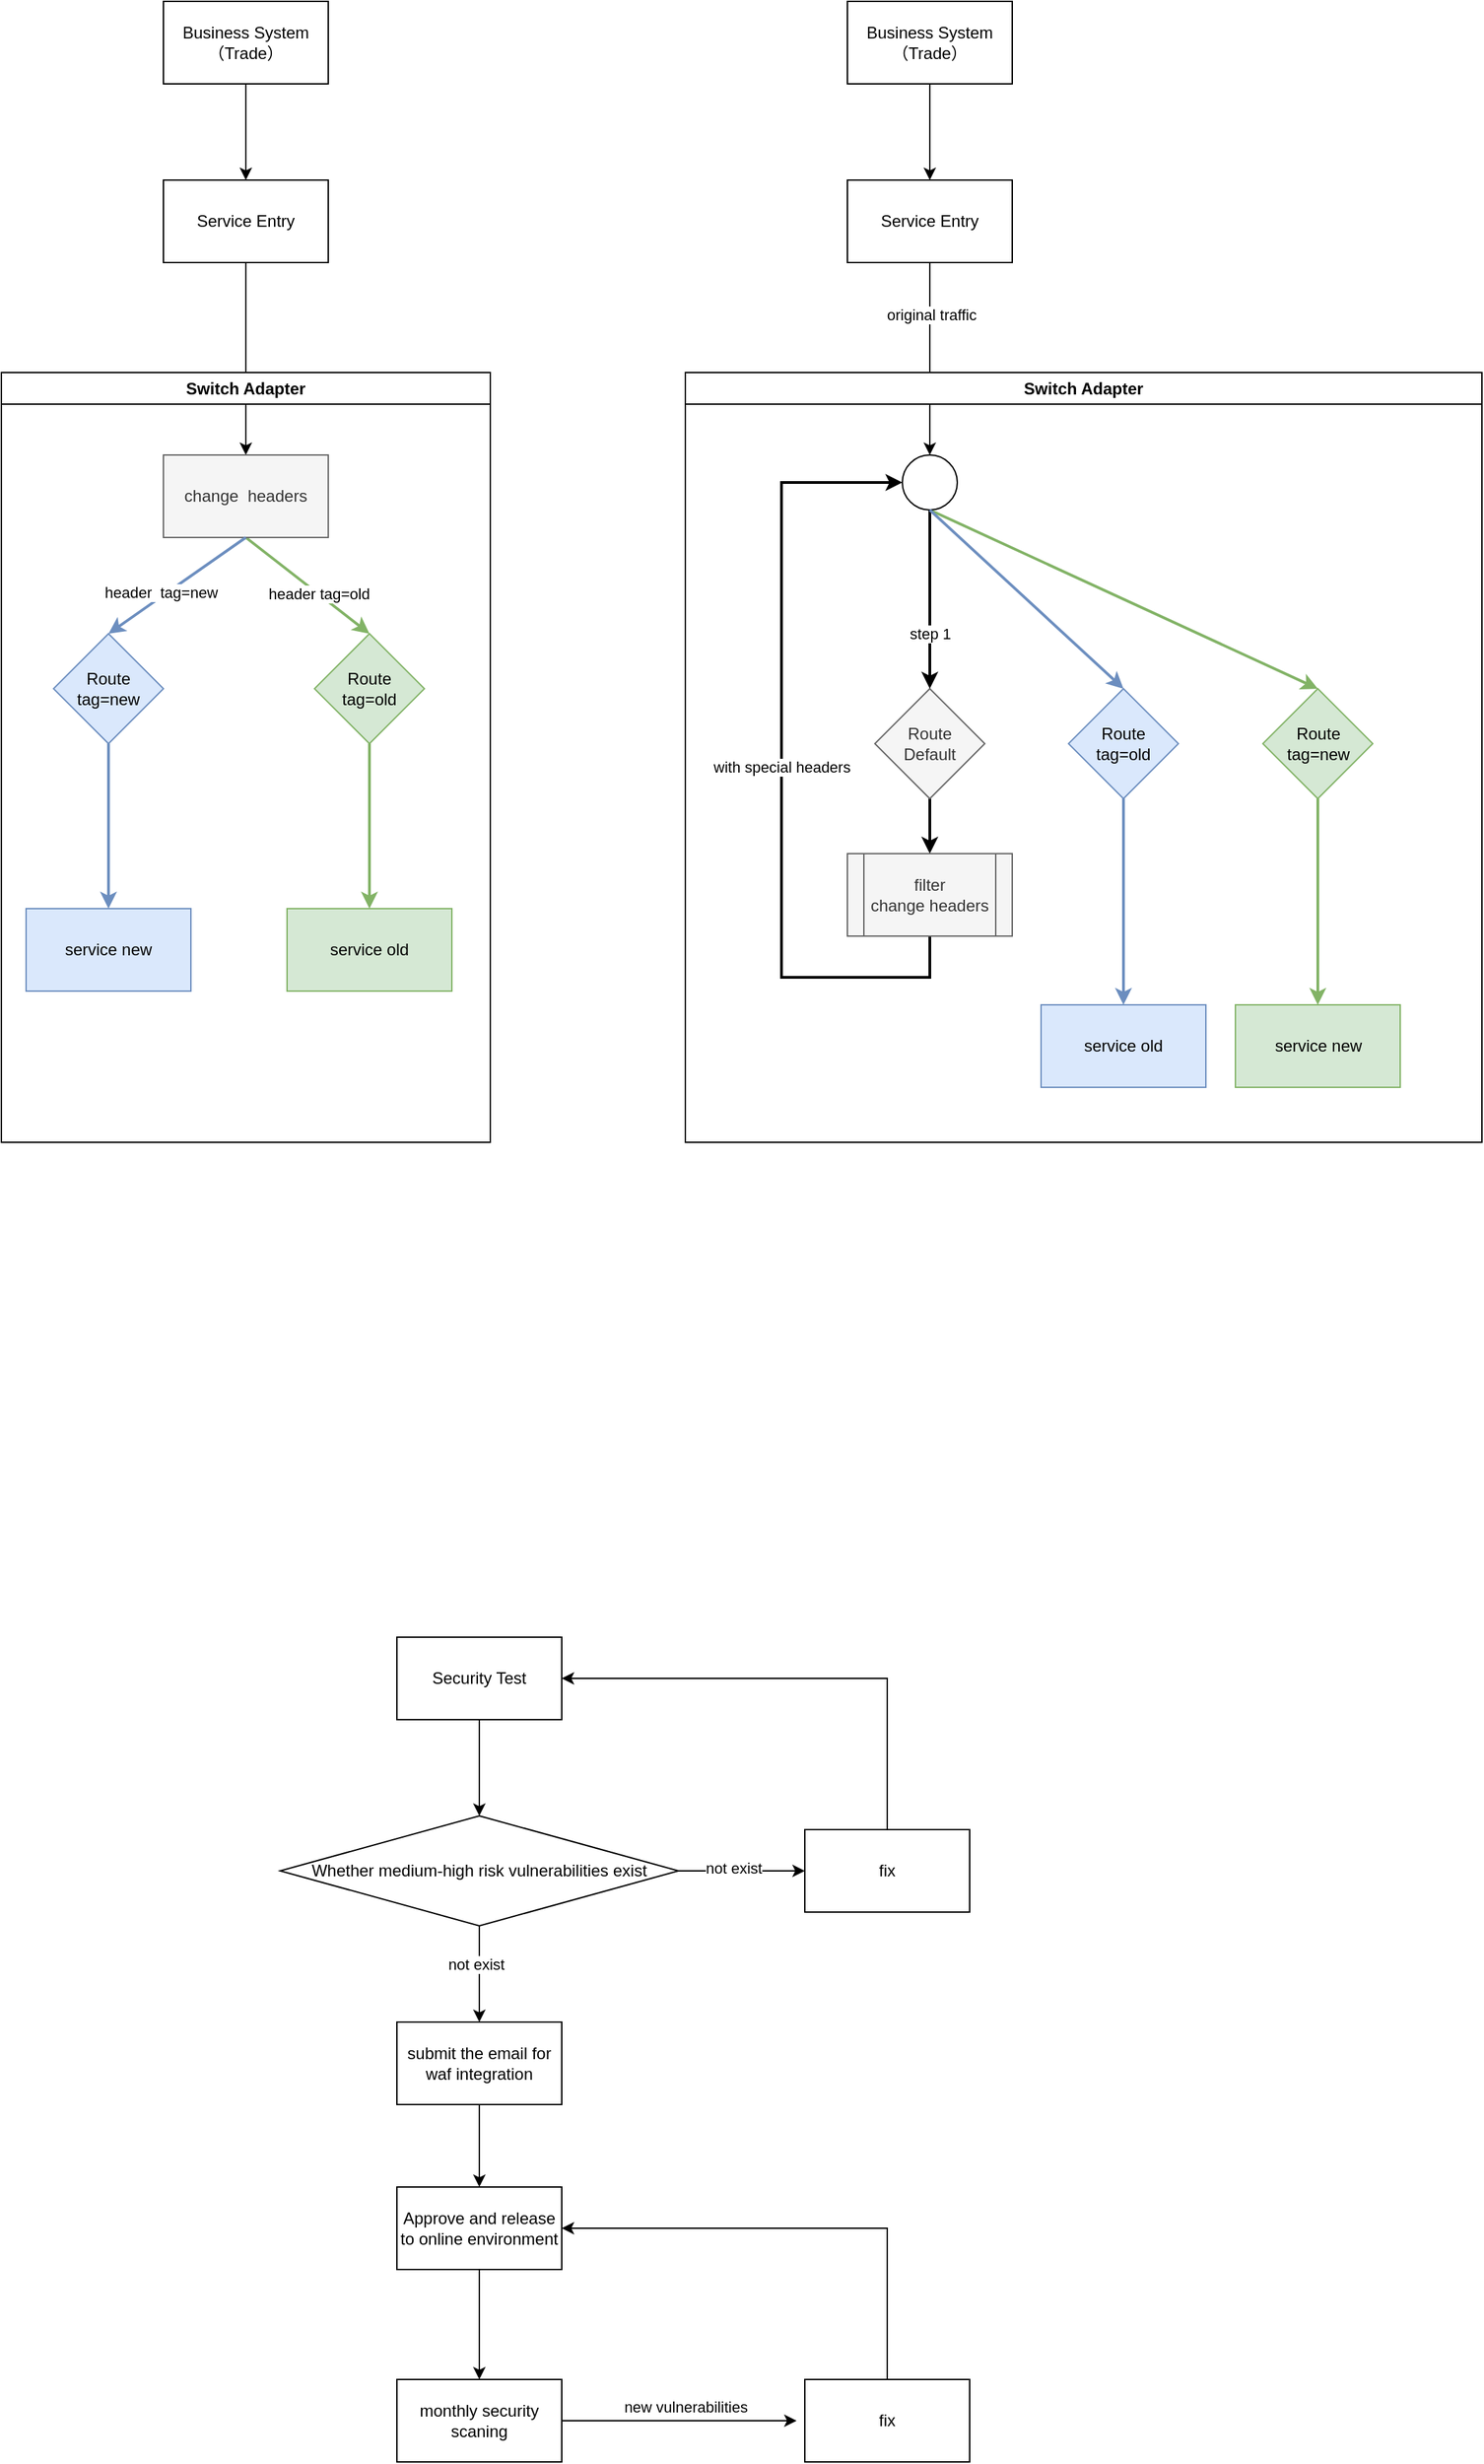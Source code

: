<mxfile version="22.1.15" type="github">
  <diagram name="Page-1" id="VZDh278Wt5UdKUrzcfES">
    <mxGraphModel dx="1434" dy="1955" grid="1" gridSize="10" guides="1" tooltips="1" connect="1" arrows="1" fold="1" page="1" pageScale="1" pageWidth="827" pageHeight="1169" math="0" shadow="0">
      <root>
        <mxCell id="0" />
        <mxCell id="1" parent="0" />
        <mxCell id="DQOvFMF24zLV-i_NTMZE-4" style="edgeStyle=orthogonalEdgeStyle;rounded=0;orthogonalLoop=1;jettySize=auto;html=1;entryX=0.5;entryY=0;entryDx=0;entryDy=0;" parent="1" source="DQOvFMF24zLV-i_NTMZE-1" target="DQOvFMF24zLV-i_NTMZE-3" edge="1">
          <mxGeometry relative="1" as="geometry" />
        </mxCell>
        <mxCell id="DQOvFMF24zLV-i_NTMZE-1" value="Service Entry" style="rounded=0;whiteSpace=wrap;html=1;" parent="1" vertex="1">
          <mxGeometry x="360" y="60" width="120" height="60" as="geometry" />
        </mxCell>
        <mxCell id="DQOvFMF24zLV-i_NTMZE-2" value="Switch Adapter" style="swimlane;whiteSpace=wrap;html=1;" parent="1" vertex="1">
          <mxGeometry x="242" y="200" width="356" height="560" as="geometry" />
        </mxCell>
        <mxCell id="DQOvFMF24zLV-i_NTMZE-16" style="rounded=0;orthogonalLoop=1;jettySize=auto;html=1;entryX=0.5;entryY=0;entryDx=0;entryDy=0;exitX=0.5;exitY=1;exitDx=0;exitDy=0;fillColor=#d5e8d4;strokeColor=#82b366;strokeWidth=2;" parent="DQOvFMF24zLV-i_NTMZE-2" source="DQOvFMF24zLV-i_NTMZE-3" target="DQOvFMF24zLV-i_NTMZE-9" edge="1">
          <mxGeometry relative="1" as="geometry" />
        </mxCell>
        <mxCell id="epuK4Y_RtC_b2_PGxaGJ-13" value="header tag=old" style="edgeLabel;html=1;align=center;verticalAlign=middle;resizable=0;points=[];" parent="DQOvFMF24zLV-i_NTMZE-16" vertex="1" connectable="0">
          <mxGeometry x="0.177" relative="1" as="geometry">
            <mxPoint as="offset" />
          </mxGeometry>
        </mxCell>
        <mxCell id="DQOvFMF24zLV-i_NTMZE-3" value="change&amp;nbsp; headers" style="rounded=0;whiteSpace=wrap;html=1;fillColor=#f5f5f5;strokeColor=#666666;fontColor=#333333;" parent="DQOvFMF24zLV-i_NTMZE-2" vertex="1">
          <mxGeometry x="118" y="60" width="120" height="60" as="geometry" />
        </mxCell>
        <mxCell id="DQOvFMF24zLV-i_NTMZE-13" style="edgeStyle=orthogonalEdgeStyle;rounded=0;orthogonalLoop=1;jettySize=auto;html=1;entryX=0.5;entryY=0;entryDx=0;entryDy=0;fillColor=#dae8fc;strokeColor=#6c8ebf;strokeWidth=2;" parent="DQOvFMF24zLV-i_NTMZE-2" source="DQOvFMF24zLV-i_NTMZE-5" target="DQOvFMF24zLV-i_NTMZE-11" edge="1">
          <mxGeometry relative="1" as="geometry" />
        </mxCell>
        <mxCell id="DQOvFMF24zLV-i_NTMZE-5" value="Route&lt;br&gt;tag=new" style="rhombus;whiteSpace=wrap;html=1;fillColor=#dae8fc;strokeColor=#6c8ebf;" parent="DQOvFMF24zLV-i_NTMZE-2" vertex="1">
          <mxGeometry x="38" y="190" width="80" height="80" as="geometry" />
        </mxCell>
        <mxCell id="DQOvFMF24zLV-i_NTMZE-6" style="rounded=0;orthogonalLoop=1;jettySize=auto;html=1;entryX=0.5;entryY=0;entryDx=0;entryDy=0;exitX=0.5;exitY=1;exitDx=0;exitDy=0;fillColor=#dae8fc;strokeColor=#6c8ebf;strokeWidth=2;" parent="DQOvFMF24zLV-i_NTMZE-2" source="DQOvFMF24zLV-i_NTMZE-3" target="DQOvFMF24zLV-i_NTMZE-5" edge="1">
          <mxGeometry relative="1" as="geometry" />
        </mxCell>
        <mxCell id="epuK4Y_RtC_b2_PGxaGJ-12" value="header&amp;nbsp; tag=new" style="edgeLabel;html=1;align=center;verticalAlign=middle;resizable=0;points=[];" parent="DQOvFMF24zLV-i_NTMZE-6" vertex="1" connectable="0">
          <mxGeometry x="0.211" y="-3" relative="1" as="geometry">
            <mxPoint as="offset" />
          </mxGeometry>
        </mxCell>
        <mxCell id="DQOvFMF24zLV-i_NTMZE-14" value="" style="edgeStyle=orthogonalEdgeStyle;rounded=0;orthogonalLoop=1;jettySize=auto;html=1;entryX=0.5;entryY=0;entryDx=0;entryDy=0;exitX=0.5;exitY=1;exitDx=0;exitDy=0;fillColor=#d5e8d4;strokeColor=#82b366;strokeWidth=2;" parent="DQOvFMF24zLV-i_NTMZE-2" source="DQOvFMF24zLV-i_NTMZE-9" target="DQOvFMF24zLV-i_NTMZE-12" edge="1">
          <mxGeometry relative="1" as="geometry" />
        </mxCell>
        <mxCell id="DQOvFMF24zLV-i_NTMZE-9" value="Route&lt;br&gt;tag=old" style="rhombus;whiteSpace=wrap;html=1;fillColor=#d5e8d4;strokeColor=#82b366;" parent="DQOvFMF24zLV-i_NTMZE-2" vertex="1">
          <mxGeometry x="228" y="190" width="80" height="80" as="geometry" />
        </mxCell>
        <mxCell id="DQOvFMF24zLV-i_NTMZE-11" value="service new" style="rounded=0;whiteSpace=wrap;html=1;fillColor=#dae8fc;strokeColor=#6c8ebf;" parent="DQOvFMF24zLV-i_NTMZE-2" vertex="1">
          <mxGeometry x="18" y="390" width="120" height="60" as="geometry" />
        </mxCell>
        <mxCell id="DQOvFMF24zLV-i_NTMZE-12" value="service old" style="rounded=0;whiteSpace=wrap;html=1;fillColor=#d5e8d4;strokeColor=#82b366;" parent="DQOvFMF24zLV-i_NTMZE-2" vertex="1">
          <mxGeometry x="208" y="390" width="120" height="60" as="geometry" />
        </mxCell>
        <mxCell id="DQOvFMF24zLV-i_NTMZE-17" style="edgeStyle=orthogonalEdgeStyle;rounded=0;orthogonalLoop=1;jettySize=auto;html=1;entryX=0.5;entryY=0;entryDx=0;entryDy=0;" parent="1" source="DQOvFMF24zLV-i_NTMZE-18" edge="1">
          <mxGeometry relative="1" as="geometry">
            <mxPoint x="918" y="260" as="targetPoint" />
          </mxGeometry>
        </mxCell>
        <mxCell id="DQOvFMF24zLV-i_NTMZE-30" value="original traffic" style="edgeLabel;html=1;align=center;verticalAlign=middle;resizable=0;points=[];" parent="DQOvFMF24zLV-i_NTMZE-17" vertex="1" connectable="0">
          <mxGeometry x="-0.459" y="1" relative="1" as="geometry">
            <mxPoint as="offset" />
          </mxGeometry>
        </mxCell>
        <mxCell id="DQOvFMF24zLV-i_NTMZE-18" value="Service Entry" style="rounded=0;whiteSpace=wrap;html=1;" parent="1" vertex="1">
          <mxGeometry x="858" y="60" width="120" height="60" as="geometry" />
        </mxCell>
        <mxCell id="DQOvFMF24zLV-i_NTMZE-19" value="Switch Adapter" style="swimlane;whiteSpace=wrap;html=1;" parent="1" vertex="1">
          <mxGeometry x="740" y="200" width="580" height="560" as="geometry" />
        </mxCell>
        <mxCell id="DQOvFMF24zLV-i_NTMZE-32" style="edgeStyle=orthogonalEdgeStyle;rounded=0;orthogonalLoop=1;jettySize=auto;html=1;entryX=0.5;entryY=0;entryDx=0;entryDy=0;strokeWidth=2;" parent="DQOvFMF24zLV-i_NTMZE-19" source="DQOvFMF24zLV-i_NTMZE-27" target="DQOvFMF24zLV-i_NTMZE-31" edge="1">
          <mxGeometry relative="1" as="geometry">
            <mxPoint x="177" y="340" as="targetPoint" />
          </mxGeometry>
        </mxCell>
        <mxCell id="DQOvFMF24zLV-i_NTMZE-27" value="Route&lt;br&gt;Default" style="rhombus;whiteSpace=wrap;html=1;fillColor=#f5f5f5;fontColor=#333333;strokeColor=#666666;" parent="DQOvFMF24zLV-i_NTMZE-19" vertex="1">
          <mxGeometry x="138" y="230" width="80" height="80" as="geometry" />
        </mxCell>
        <mxCell id="DQOvFMF24zLV-i_NTMZE-40" style="edgeStyle=orthogonalEdgeStyle;rounded=0;orthogonalLoop=1;jettySize=auto;html=1;entryX=0;entryY=0.5;entryDx=0;entryDy=0;exitX=0.5;exitY=1;exitDx=0;exitDy=0;strokeWidth=2;" parent="DQOvFMF24zLV-i_NTMZE-19" source="DQOvFMF24zLV-i_NTMZE-31" target="DQOvFMF24zLV-i_NTMZE-36" edge="1">
          <mxGeometry relative="1" as="geometry">
            <Array as="points">
              <mxPoint x="178" y="440" />
              <mxPoint x="70" y="440" />
              <mxPoint x="70" y="80" />
            </Array>
          </mxGeometry>
        </mxCell>
        <mxCell id="epuK4Y_RtC_b2_PGxaGJ-1" value="with special headers" style="edgeLabel;html=1;align=center;verticalAlign=middle;resizable=0;points=[];" parent="DQOvFMF24zLV-i_NTMZE-40" vertex="1" connectable="0">
          <mxGeometry x="-0.087" y="-2" relative="1" as="geometry">
            <mxPoint x="-2" y="-24" as="offset" />
          </mxGeometry>
        </mxCell>
        <mxCell id="DQOvFMF24zLV-i_NTMZE-31" value="filter&lt;br&gt;change headers" style="shape=process;whiteSpace=wrap;html=1;backgroundOutline=1;fillColor=#f5f5f5;fontColor=#333333;strokeColor=#666666;" parent="DQOvFMF24zLV-i_NTMZE-19" vertex="1">
          <mxGeometry x="118" y="350" width="120" height="60" as="geometry" />
        </mxCell>
        <mxCell id="epuK4Y_RtC_b2_PGxaGJ-5" style="edgeStyle=orthogonalEdgeStyle;rounded=0;orthogonalLoop=1;jettySize=auto;html=1;entryX=0.5;entryY=0;entryDx=0;entryDy=0;fillColor=#dae8fc;strokeColor=#6c8ebf;strokeWidth=2;" parent="DQOvFMF24zLV-i_NTMZE-19" source="DQOvFMF24zLV-i_NTMZE-34" target="epuK4Y_RtC_b2_PGxaGJ-4" edge="1">
          <mxGeometry relative="1" as="geometry" />
        </mxCell>
        <mxCell id="DQOvFMF24zLV-i_NTMZE-34" value="Route&lt;br&gt;tag=old" style="rhombus;whiteSpace=wrap;html=1;fillColor=#dae8fc;strokeColor=#6c8ebf;" parent="DQOvFMF24zLV-i_NTMZE-19" vertex="1">
          <mxGeometry x="279" y="230" width="80" height="80" as="geometry" />
        </mxCell>
        <mxCell id="epuK4Y_RtC_b2_PGxaGJ-3" style="edgeStyle=orthogonalEdgeStyle;rounded=0;orthogonalLoop=1;jettySize=auto;html=1;entryX=0.5;entryY=0;entryDx=0;entryDy=0;fillColor=#d5e8d4;strokeColor=#82b366;strokeWidth=2;" parent="DQOvFMF24zLV-i_NTMZE-19" source="DQOvFMF24zLV-i_NTMZE-35" target="epuK4Y_RtC_b2_PGxaGJ-2" edge="1">
          <mxGeometry relative="1" as="geometry" />
        </mxCell>
        <mxCell id="DQOvFMF24zLV-i_NTMZE-35" value="Route&lt;br&gt;tag=new" style="rhombus;whiteSpace=wrap;html=1;fillColor=#d5e8d4;strokeColor=#82b366;" parent="DQOvFMF24zLV-i_NTMZE-19" vertex="1">
          <mxGeometry x="420.5" y="230" width="80" height="80" as="geometry" />
        </mxCell>
        <mxCell id="DQOvFMF24zLV-i_NTMZE-37" value="step 1" style="edgeStyle=orthogonalEdgeStyle;rounded=0;orthogonalLoop=1;jettySize=auto;html=1;entryX=0.5;entryY=0;entryDx=0;entryDy=0;strokeWidth=2;" parent="DQOvFMF24zLV-i_NTMZE-19" source="DQOvFMF24zLV-i_NTMZE-36" target="DQOvFMF24zLV-i_NTMZE-27" edge="1">
          <mxGeometry x="0.385" relative="1" as="geometry">
            <mxPoint as="offset" />
          </mxGeometry>
        </mxCell>
        <mxCell id="DQOvFMF24zLV-i_NTMZE-39" style="rounded=0;orthogonalLoop=1;jettySize=auto;html=1;entryX=0.5;entryY=0;entryDx=0;entryDy=0;exitX=0.5;exitY=1;exitDx=0;exitDy=0;fillColor=#d5e8d4;strokeColor=#82b366;strokeWidth=2;" parent="DQOvFMF24zLV-i_NTMZE-19" source="DQOvFMF24zLV-i_NTMZE-36" target="DQOvFMF24zLV-i_NTMZE-35" edge="1">
          <mxGeometry relative="1" as="geometry" />
        </mxCell>
        <mxCell id="DQOvFMF24zLV-i_NTMZE-36" value="" style="ellipse;whiteSpace=wrap;html=1;aspect=fixed;" parent="DQOvFMF24zLV-i_NTMZE-19" vertex="1">
          <mxGeometry x="158" y="60" width="40" height="40" as="geometry" />
        </mxCell>
        <mxCell id="DQOvFMF24zLV-i_NTMZE-38" style="rounded=0;orthogonalLoop=1;jettySize=auto;html=1;entryX=0.5;entryY=0;entryDx=0;entryDy=0;exitX=0.5;exitY=1;exitDx=0;exitDy=0;fillColor=#dae8fc;strokeColor=#6c8ebf;strokeWidth=2;" parent="DQOvFMF24zLV-i_NTMZE-19" source="DQOvFMF24zLV-i_NTMZE-36" target="DQOvFMF24zLV-i_NTMZE-34" edge="1">
          <mxGeometry relative="1" as="geometry" />
        </mxCell>
        <mxCell id="epuK4Y_RtC_b2_PGxaGJ-2" value="service new" style="rounded=0;whiteSpace=wrap;html=1;fillColor=#d5e8d4;strokeColor=#82b366;" parent="DQOvFMF24zLV-i_NTMZE-19" vertex="1">
          <mxGeometry x="400.5" y="460" width="120" height="60" as="geometry" />
        </mxCell>
        <mxCell id="epuK4Y_RtC_b2_PGxaGJ-4" value="service old" style="rounded=0;whiteSpace=wrap;html=1;fillColor=#dae8fc;strokeColor=#6c8ebf;" parent="DQOvFMF24zLV-i_NTMZE-19" vertex="1">
          <mxGeometry x="259" y="460" width="120" height="60" as="geometry" />
        </mxCell>
        <mxCell id="epuK4Y_RtC_b2_PGxaGJ-7" style="edgeStyle=orthogonalEdgeStyle;rounded=0;orthogonalLoop=1;jettySize=auto;html=1;entryX=0.5;entryY=0;entryDx=0;entryDy=0;" parent="1" source="epuK4Y_RtC_b2_PGxaGJ-6" target="DQOvFMF24zLV-i_NTMZE-18" edge="1">
          <mxGeometry relative="1" as="geometry" />
        </mxCell>
        <mxCell id="epuK4Y_RtC_b2_PGxaGJ-6" value="Business System&lt;br&gt;（Trade）" style="rounded=0;whiteSpace=wrap;html=1;" parent="1" vertex="1">
          <mxGeometry x="858" y="-70" width="120" height="60" as="geometry" />
        </mxCell>
        <mxCell id="epuK4Y_RtC_b2_PGxaGJ-9" style="edgeStyle=orthogonalEdgeStyle;rounded=0;orthogonalLoop=1;jettySize=auto;html=1;entryX=0.5;entryY=0;entryDx=0;entryDy=0;" parent="1" source="epuK4Y_RtC_b2_PGxaGJ-8" target="DQOvFMF24zLV-i_NTMZE-1" edge="1">
          <mxGeometry relative="1" as="geometry" />
        </mxCell>
        <mxCell id="epuK4Y_RtC_b2_PGxaGJ-8" value="Business System&lt;br&gt;（Trade）" style="rounded=0;whiteSpace=wrap;html=1;" parent="1" vertex="1">
          <mxGeometry x="360" y="-70" width="120" height="60" as="geometry" />
        </mxCell>
        <mxCell id="H9CweTlwJGZuhMT8cae2-3" style="edgeStyle=orthogonalEdgeStyle;rounded=0;orthogonalLoop=1;jettySize=auto;html=1;entryX=0.5;entryY=0;entryDx=0;entryDy=0;" edge="1" parent="1" source="H9CweTlwJGZuhMT8cae2-1" target="H9CweTlwJGZuhMT8cae2-2">
          <mxGeometry relative="1" as="geometry" />
        </mxCell>
        <mxCell id="H9CweTlwJGZuhMT8cae2-1" value="Security Test" style="rounded=0;whiteSpace=wrap;html=1;" vertex="1" parent="1">
          <mxGeometry x="530" y="1120" width="120" height="60" as="geometry" />
        </mxCell>
        <mxCell id="H9CweTlwJGZuhMT8cae2-9" style="edgeStyle=orthogonalEdgeStyle;rounded=0;orthogonalLoop=1;jettySize=auto;html=1;entryX=0;entryY=0.5;entryDx=0;entryDy=0;" edge="1" parent="1" source="H9CweTlwJGZuhMT8cae2-2" target="H9CweTlwJGZuhMT8cae2-8">
          <mxGeometry relative="1" as="geometry" />
        </mxCell>
        <mxCell id="H9CweTlwJGZuhMT8cae2-10" value="not exist" style="edgeLabel;html=1;align=center;verticalAlign=middle;resizable=0;points=[];" vertex="1" connectable="0" parent="H9CweTlwJGZuhMT8cae2-9">
          <mxGeometry x="-0.13" y="2" relative="1" as="geometry">
            <mxPoint as="offset" />
          </mxGeometry>
        </mxCell>
        <mxCell id="H9CweTlwJGZuhMT8cae2-13" style="edgeStyle=orthogonalEdgeStyle;rounded=0;orthogonalLoop=1;jettySize=auto;html=1;entryX=0.5;entryY=0;entryDx=0;entryDy=0;" edge="1" parent="1" source="H9CweTlwJGZuhMT8cae2-2" target="H9CweTlwJGZuhMT8cae2-4">
          <mxGeometry relative="1" as="geometry" />
        </mxCell>
        <mxCell id="H9CweTlwJGZuhMT8cae2-16" value="not exist&amp;nbsp;" style="edgeLabel;html=1;align=center;verticalAlign=middle;resizable=0;points=[];" vertex="1" connectable="0" parent="H9CweTlwJGZuhMT8cae2-13">
          <mxGeometry x="-0.2" y="-1" relative="1" as="geometry">
            <mxPoint as="offset" />
          </mxGeometry>
        </mxCell>
        <mxCell id="H9CweTlwJGZuhMT8cae2-2" value="&lt;div&gt;Whether medium-high risk vulnerabilities exist&lt;/div&gt;" style="rhombus;whiteSpace=wrap;html=1;" vertex="1" parent="1">
          <mxGeometry x="445" y="1250" width="290" height="80" as="geometry" />
        </mxCell>
        <mxCell id="H9CweTlwJGZuhMT8cae2-14" style="edgeStyle=orthogonalEdgeStyle;rounded=0;orthogonalLoop=1;jettySize=auto;html=1;entryX=0.5;entryY=0;entryDx=0;entryDy=0;" edge="1" parent="1" source="H9CweTlwJGZuhMT8cae2-4" target="H9CweTlwJGZuhMT8cae2-5">
          <mxGeometry relative="1" as="geometry" />
        </mxCell>
        <mxCell id="H9CweTlwJGZuhMT8cae2-4" value="submit the email for waf integration" style="rounded=0;whiteSpace=wrap;html=1;" vertex="1" parent="1">
          <mxGeometry x="530" y="1400" width="120" height="60" as="geometry" />
        </mxCell>
        <mxCell id="H9CweTlwJGZuhMT8cae2-15" style="edgeStyle=orthogonalEdgeStyle;rounded=0;orthogonalLoop=1;jettySize=auto;html=1;entryX=0.5;entryY=0;entryDx=0;entryDy=0;" edge="1" parent="1" source="H9CweTlwJGZuhMT8cae2-5" target="H9CweTlwJGZuhMT8cae2-6">
          <mxGeometry relative="1" as="geometry" />
        </mxCell>
        <mxCell id="H9CweTlwJGZuhMT8cae2-5" value="Approve and release to online environment" style="rounded=0;whiteSpace=wrap;html=1;" vertex="1" parent="1">
          <mxGeometry x="530" y="1520" width="120" height="60" as="geometry" />
        </mxCell>
        <mxCell id="H9CweTlwJGZuhMT8cae2-6" value="monthly security scaning" style="rounded=0;whiteSpace=wrap;html=1;" vertex="1" parent="1">
          <mxGeometry x="530" y="1660" width="120" height="60" as="geometry" />
        </mxCell>
        <mxCell id="H9CweTlwJGZuhMT8cae2-18" style="edgeStyle=orthogonalEdgeStyle;rounded=0;orthogonalLoop=1;jettySize=auto;html=1;entryX=1;entryY=0.5;entryDx=0;entryDy=0;exitX=0.5;exitY=0;exitDx=0;exitDy=0;" edge="1" parent="1" source="H9CweTlwJGZuhMT8cae2-7" target="H9CweTlwJGZuhMT8cae2-5">
          <mxGeometry relative="1" as="geometry" />
        </mxCell>
        <mxCell id="H9CweTlwJGZuhMT8cae2-7" value="fix" style="rounded=0;whiteSpace=wrap;html=1;" vertex="1" parent="1">
          <mxGeometry x="827" y="1660" width="120" height="60" as="geometry" />
        </mxCell>
        <mxCell id="H9CweTlwJGZuhMT8cae2-17" style="edgeStyle=orthogonalEdgeStyle;rounded=0;orthogonalLoop=1;jettySize=auto;html=1;entryX=1;entryY=0.5;entryDx=0;entryDy=0;" edge="1" parent="1" source="H9CweTlwJGZuhMT8cae2-8" target="H9CweTlwJGZuhMT8cae2-1">
          <mxGeometry relative="1" as="geometry">
            <Array as="points">
              <mxPoint x="887" y="1150" />
            </Array>
          </mxGeometry>
        </mxCell>
        <mxCell id="H9CweTlwJGZuhMT8cae2-8" value="fix" style="rounded=0;whiteSpace=wrap;html=1;" vertex="1" parent="1">
          <mxGeometry x="827" y="1260" width="120" height="60" as="geometry" />
        </mxCell>
        <mxCell id="H9CweTlwJGZuhMT8cae2-11" style="edgeStyle=orthogonalEdgeStyle;rounded=0;orthogonalLoop=1;jettySize=auto;html=1;entryX=-0.05;entryY=0.5;entryDx=0;entryDy=0;entryPerimeter=0;" edge="1" parent="1" source="H9CweTlwJGZuhMT8cae2-6" target="H9CweTlwJGZuhMT8cae2-7">
          <mxGeometry relative="1" as="geometry" />
        </mxCell>
        <mxCell id="H9CweTlwJGZuhMT8cae2-12" value="new vulnerabilities" style="edgeLabel;html=1;align=center;verticalAlign=middle;resizable=0;points=[];" vertex="1" connectable="0" parent="H9CweTlwJGZuhMT8cae2-11">
          <mxGeometry x="0.041" relative="1" as="geometry">
            <mxPoint x="1" y="-10" as="offset" />
          </mxGeometry>
        </mxCell>
      </root>
    </mxGraphModel>
  </diagram>
</mxfile>
